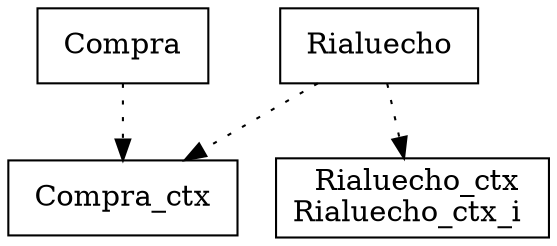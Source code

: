 digraph {
Compra [ label=" Compra " shape= box ]
Compra_ctx [ label=" Compra_ctx " shape= box ]
Rialuecho [ label=" Rialuecho " shape= box ]
Rialuecho_ctx_i [ label=" Rialuecho_ctx\nRialuecho_ctx_i " shape= box ]

"Compra" -> "Compra_ctx" [style= dotted ]
"Rialuecho" -> "Rialuecho_ctx_i" [style= dotted ]
"Rialuecho" -> "Compra_ctx" [style= dotted ]
}

